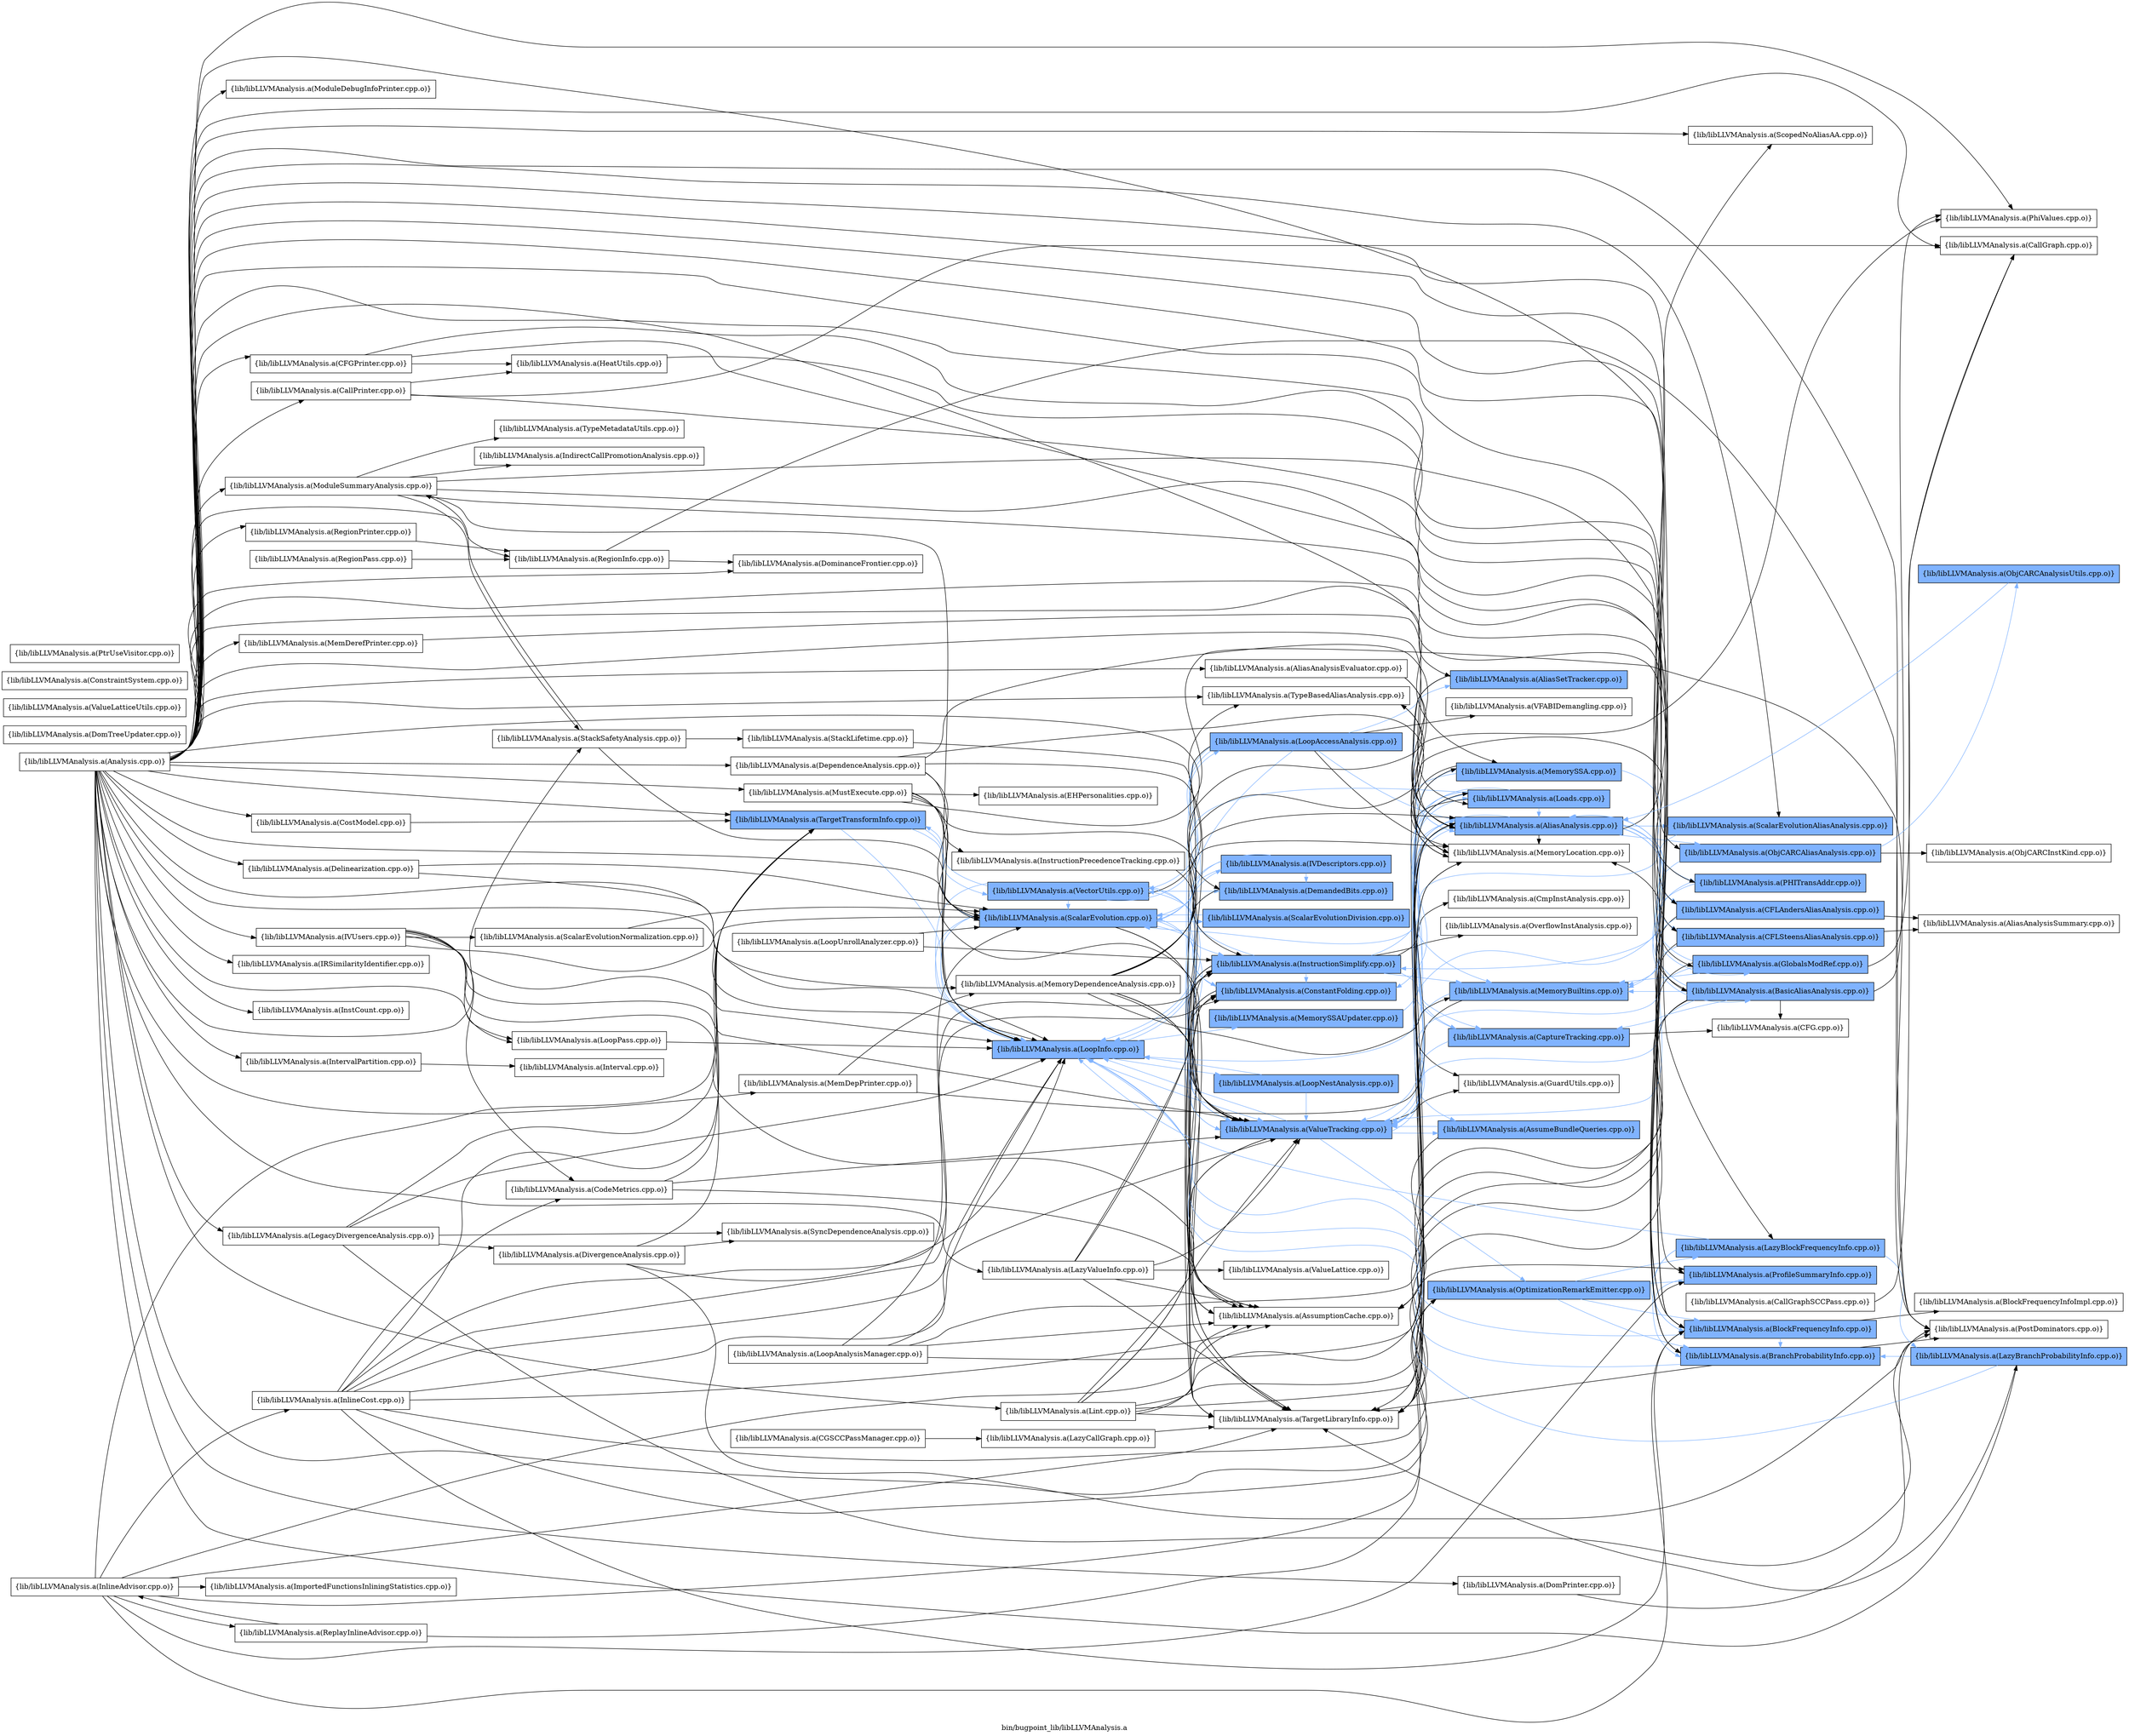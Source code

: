 digraph "bin/bugpoint_lib/libLLVMAnalysis.a" {
	label="bin/bugpoint_lib/libLLVMAnalysis.a";
	rankdir=LR;
	{ rank=same; Node0x560f26cff868;  }
	{ rank=same; Node0x560f26cf8e28; Node0x560f26cee608; Node0x560f26cee928;  }
	{ rank=same; Node0x560f26cf9148; Node0x560f26cf9eb8; Node0x560f26cff908; Node0x560f26d01e38; Node0x560f26ce9ec8; Node0x560f26cdfa18; Node0x560f26ce0198; Node0x560f26cef468; Node0x560f26cff318; Node0x560f26cefc38; Node0x560f26cfff48; Node0x560f26cef148;  }
	{ rank=same; Node0x560f26cfebe8; Node0x560f26ceaaf8; Node0x560f26cf0598; Node0x560f26cfd388; Node0x560f26cf8248; Node0x560f26cf9c88; Node0x560f26cebea8; Node0x560f26cdfe28; Node0x560f26d00d58; Node0x560f26ced028; Node0x560f26ceb408; Node0x560f26d01258; Node0x560f26ceef18;  }
	{ rank=same; Node0x560f26ced988; Node0x560f26cea558; Node0x560f26ce93d8; Node0x560f26ced4d8; Node0x560f26cf00e8; Node0x560f26d01ca8; Node0x560f26cee6f8; Node0x560f26d00e48; Node0x560f26ced258; Node0x560f26cec448; Node0x560f26cf23e8; Node0x560f26cec858; Node0x560f26cebb88;  }
	{ rank=same; Node0x560f26cff868;  }
	{ rank=same; Node0x560f26cf8e28; Node0x560f26cee608; Node0x560f26cee928;  }
	{ rank=same; Node0x560f26cf9148; Node0x560f26cf9eb8; Node0x560f26cff908; Node0x560f26d01e38; Node0x560f26ce9ec8; Node0x560f26cdfa18; Node0x560f26ce0198; Node0x560f26cef468; Node0x560f26cff318; Node0x560f26cefc38; Node0x560f26cfff48; Node0x560f26cef148;  }
	{ rank=same; Node0x560f26cfebe8; Node0x560f26ceaaf8; Node0x560f26cf0598; Node0x560f26cfd388; Node0x560f26cf8248; Node0x560f26cf9c88; Node0x560f26cebea8; Node0x560f26cdfe28; Node0x560f26d00d58; Node0x560f26ced028; Node0x560f26ceb408; Node0x560f26d01258; Node0x560f26ceef18;  }
	{ rank=same; Node0x560f26ced988; Node0x560f26cea558; Node0x560f26ce93d8; Node0x560f26ced4d8; Node0x560f26cf00e8; Node0x560f26d01ca8; Node0x560f26cee6f8; Node0x560f26d00e48; Node0x560f26ced258; Node0x560f26cec448; Node0x560f26cf23e8; Node0x560f26cec858; Node0x560f26cebb88;  }

	Node0x560f26cff868 [shape=record,shape=box,group=1,style=filled,fillcolor="0.600000 0.5 1",label="{lib/libLLVMAnalysis.a(TargetTransformInfo.cpp.o)}"];
	Node0x560f26cff868 -> Node0x560f26cf8e28[color="0.600000 0.5 1"];
	Node0x560f26cff868 -> Node0x560f26cee608[color="0.600000 0.5 1"];
	Node0x560f26cff868 -> Node0x560f26cee928[color="0.600000 0.5 1"];
	Node0x560f26ceaaf8 [shape=record,shape=box,group=1,style=filled,fillcolor="0.600000 0.5 1",label="{lib/libLLVMAnalysis.a(AliasAnalysis.cpp.o)}"];
	Node0x560f26ceaaf8 -> Node0x560f26cea558[color="0.600000 0.5 1"];
	Node0x560f26ceaaf8 -> Node0x560f26ce93d8[color="0.600000 0.5 1"];
	Node0x560f26ceaaf8 -> Node0x560f26ced4d8[color="0.600000 0.5 1"];
	Node0x560f26ceaaf8 -> Node0x560f26cebea8[color="0.600000 0.5 1"];
	Node0x560f26ceaaf8 -> Node0x560f26cf00e8[color="0.600000 0.5 1"];
	Node0x560f26ceaaf8 -> Node0x560f26d01258;
	Node0x560f26ceaaf8 -> Node0x560f26d01ca8[color="0.600000 0.5 1"];
	Node0x560f26ceaaf8 -> Node0x560f26cee6f8[color="0.600000 0.5 1"];
	Node0x560f26ceaaf8 -> Node0x560f26cff318;
	Node0x560f26ceaaf8 -> Node0x560f26cfff48;
	Node0x560f26ceaaf8 -> Node0x560f26d00e48;
	Node0x560f26ceaaf8 -> Node0x560f26d01e38[color="0.600000 0.5 1"];
	Node0x560f26ceb778 [shape=record,shape=box,group=0,label="{lib/libLLVMAnalysis.a(AliasAnalysisEvaluator.cpp.o)}"];
	Node0x560f26ceb778 -> Node0x560f26ceaaf8;
	Node0x560f26ceb778 -> Node0x560f26d01258;
	Node0x560f26ceb408 [shape=record,shape=box,group=1,style=filled,fillcolor="0.600000 0.5 1",label="{lib/libLLVMAnalysis.a(AliasSetTracker.cpp.o)}"];
	Node0x560f26ceb408 -> Node0x560f26ceaaf8[color="0.600000 0.5 1"];
	Node0x560f26ceb408 -> Node0x560f26cf0598;
	Node0x560f26ceb408 -> Node0x560f26d01258;
	Node0x560f26ce97e8 [shape=record,shape=box,group=0,label="{lib/libLLVMAnalysis.a(Analysis.cpp.o)}"];
	Node0x560f26ce97e8 -> Node0x560f26ceaaf8;
	Node0x560f26ce97e8 -> Node0x560f26ceb778;
	Node0x560f26ce97e8 -> Node0x560f26ceb408;
	Node0x560f26ce97e8 -> Node0x560f26cea558;
	Node0x560f26ce97e8 -> Node0x560f26ced258;
	Node0x560f26ce97e8 -> Node0x560f26cec448;
	Node0x560f26ce97e8 -> Node0x560f26cea058;
	Node0x560f26ce97e8 -> Node0x560f26ce93d8;
	Node0x560f26ce97e8 -> Node0x560f26ced4d8;
	Node0x560f26ce97e8 -> Node0x560f26ced168;
	Node0x560f26ce97e8 -> Node0x560f26cec588;
	Node0x560f26ce97e8 -> Node0x560f26cebc78;
	Node0x560f26ce97e8 -> Node0x560f26cf03b8;
	Node0x560f26ce97e8 -> Node0x560f26cefc38;
	Node0x560f26ce97e8 -> Node0x560f26cef378;
	Node0x560f26ce97e8 -> Node0x560f26cf1f88;
	Node0x560f26ce97e8 -> Node0x560f26cf18f8;
	Node0x560f26ce97e8 -> Node0x560f26cf00e8;
	Node0x560f26ce97e8 -> Node0x560f26ceec98;
	Node0x560f26ce97e8 -> Node0x560f26cef3c8;
	Node0x560f26ce97e8 -> Node0x560f26ced848;
	Node0x560f26ce97e8 -> Node0x560f26cf0fe8;
	Node0x560f26ce97e8 -> Node0x560f26cf2028;
	Node0x560f26ce97e8 -> Node0x560f26cf23e8;
	Node0x560f26ce97e8 -> Node0x560f26cf3018;
	Node0x560f26ce97e8 -> Node0x560f26ce0648;
	Node0x560f26ce97e8 -> Node0x560f26ce13b8;
	Node0x560f26ce97e8 -> Node0x560f26cf8e28;
	Node0x560f26ce97e8 -> Node0x560f26cfa138;
	Node0x560f26ce97e8 -> Node0x560f26cffef8;
	Node0x560f26ce97e8 -> Node0x560f26cffc28;
	Node0x560f26ce97e8 -> Node0x560f26d013e8;
	Node0x560f26ce97e8 -> Node0x560f26cfebe8;
	Node0x560f26ce97e8 -> Node0x560f26cff9a8;
	Node0x560f26ce97e8 -> Node0x560f26d00808;
	Node0x560f26ce97e8 -> Node0x560f26d01758;
	Node0x560f26ce97e8 -> Node0x560f26d01ca8;
	Node0x560f26ce97e8 -> Node0x560f26cf9c88;
	Node0x560f26ce97e8 -> Node0x560f26cee158;
	Node0x560f26ce97e8 -> Node0x560f26cec128;
	Node0x560f26ce97e8 -> Node0x560f26cecb28;
	Node0x560f26ce97e8 -> Node0x560f26cf0138;
	Node0x560f26ce97e8 -> Node0x560f26cee608;
	Node0x560f26ce97e8 -> Node0x560f26cee6f8;
	Node0x560f26ce97e8 -> Node0x560f26cfdc48;
	Node0x560f26ce97e8 -> Node0x560f26cff868;
	Node0x560f26ce97e8 -> Node0x560f26cfff48;
	Node0x560f26ce97e8 -> Node0x560f26d00e48;
	Node0x560f26cea558 [shape=record,shape=box,group=1,style=filled,fillcolor="0.600000 0.5 1",label="{lib/libLLVMAnalysis.a(BasicAliasAnalysis.cpp.o)}"];
	Node0x560f26cea558 -> Node0x560f26ceaaf8[color="0.600000 0.5 1"];
	Node0x560f26cea558 -> Node0x560f26ce9ec8;
	Node0x560f26cea558 -> Node0x560f26cebb88;
	Node0x560f26cea558 -> Node0x560f26cebea8[color="0.600000 0.5 1"];
	Node0x560f26cea558 -> Node0x560f26d00d58[color="0.600000 0.5 1"];
	Node0x560f26cea558 -> Node0x560f26d01258;
	Node0x560f26cea558 -> Node0x560f26cee158;
	Node0x560f26cea558 -> Node0x560f26cff318;
	Node0x560f26cea558 -> Node0x560f26d01e38[color="0.600000 0.5 1"];
	Node0x560f26cea058 [shape=record,shape=box,group=0,label="{lib/libLLVMAnalysis.a(CFGPrinter.cpp.o)}"];
	Node0x560f26cea058 -> Node0x560f26ced258;
	Node0x560f26cea058 -> Node0x560f26cec448;
	Node0x560f26cea058 -> Node0x560f26cef918;
	Node0x560f26ce93d8 [shape=record,shape=box,group=1,style=filled,fillcolor="0.600000 0.5 1",label="{lib/libLLVMAnalysis.a(CFLAndersAliasAnalysis.cpp.o)}"];
	Node0x560f26ce93d8 -> Node0x560f26cee1a8;
	Node0x560f26ce93d8 -> Node0x560f26d00d58[color="0.600000 0.5 1"];
	Node0x560f26ce93d8 -> Node0x560f26cff318;
	Node0x560f26ced4d8 [shape=record,shape=box,group=1,style=filled,fillcolor="0.600000 0.5 1",label="{lib/libLLVMAnalysis.a(CFLSteensAliasAnalysis.cpp.o)}"];
	Node0x560f26ced4d8 -> Node0x560f26cee1a8;
	Node0x560f26ced4d8 -> Node0x560f26d00d58[color="0.600000 0.5 1"];
	Node0x560f26ced4d8 -> Node0x560f26cff318;
	Node0x560f26cec588 [shape=record,shape=box,group=0,label="{lib/libLLVMAnalysis.a(CallPrinter.cpp.o)}"];
	Node0x560f26cec588 -> Node0x560f26ced258;
	Node0x560f26cec588 -> Node0x560f26ced168;
	Node0x560f26cec588 -> Node0x560f26cef918;
	Node0x560f26cebc78 [shape=record,shape=box,group=0,label="{lib/libLLVMAnalysis.a(CostModel.cpp.o)}"];
	Node0x560f26cebc78 -> Node0x560f26cff868;
	Node0x560f26cef378 [shape=record,shape=box,group=0,label="{lib/libLLVMAnalysis.a(DependenceAnalysis.cpp.o)}"];
	Node0x560f26cef378 -> Node0x560f26ceaaf8;
	Node0x560f26cef378 -> Node0x560f26cf8e28;
	Node0x560f26cef378 -> Node0x560f26d01258;
	Node0x560f26cef378 -> Node0x560f26cee608;
	Node0x560f26cef378 -> Node0x560f26d01e38;
	Node0x560f26cf1f88 [shape=record,shape=box,group=0,label="{lib/libLLVMAnalysis.a(DomPrinter.cpp.o)}"];
	Node0x560f26cf1f88 -> Node0x560f26cec128;
	Node0x560f26cf00e8 [shape=record,shape=box,group=1,style=filled,fillcolor="0.600000 0.5 1",label="{lib/libLLVMAnalysis.a(GlobalsModRef.cpp.o)}"];
	Node0x560f26cf00e8 -> Node0x560f26ceaaf8[color="0.600000 0.5 1"];
	Node0x560f26cf00e8 -> Node0x560f26ced168;
	Node0x560f26cf00e8 -> Node0x560f26d00d58[color="0.600000 0.5 1"];
	Node0x560f26cf00e8 -> Node0x560f26cff318;
	Node0x560f26cf00e8 -> Node0x560f26d01e38[color="0.600000 0.5 1"];
	Node0x560f26ced848 [shape=record,shape=box,group=0,label="{lib/libLLVMAnalysis.a(InstCount.cpp.o)}"];
	Node0x560f26cf0fe8 [shape=record,shape=box,group=0,label="{lib/libLLVMAnalysis.a(IntervalPartition.cpp.o)}"];
	Node0x560f26cf0fe8 -> Node0x560f26cf1448;
	Node0x560f26cf3018 [shape=record,shape=box,group=0,label="{lib/libLLVMAnalysis.a(LazyValueInfo.cpp.o)}"];
	Node0x560f26cf3018 -> Node0x560f26ce9ec8;
	Node0x560f26cf3018 -> Node0x560f26cdfa18;
	Node0x560f26cf3018 -> Node0x560f26ce0198;
	Node0x560f26cf3018 -> Node0x560f26cff318;
	Node0x560f26cf3018 -> Node0x560f26d016b8;
	Node0x560f26cf3018 -> Node0x560f26d01e38;
	Node0x560f26ce0648 [shape=record,shape=box,group=0,label="{lib/libLLVMAnalysis.a(LegacyDivergenceAnalysis.cpp.o)}"];
	Node0x560f26ce0648 -> Node0x560f26ce15e8;
	Node0x560f26ce0648 -> Node0x560f26cf8e28;
	Node0x560f26ce0648 -> Node0x560f26cec128;
	Node0x560f26ce0648 -> Node0x560f26cfeb98;
	Node0x560f26ce0648 -> Node0x560f26cff868;
	Node0x560f26ce13b8 [shape=record,shape=box,group=0,label="{lib/libLLVMAnalysis.a(Lint.cpp.o)}"];
	Node0x560f26ce13b8 -> Node0x560f26ceaaf8;
	Node0x560f26ce13b8 -> Node0x560f26ce9ec8;
	Node0x560f26ce13b8 -> Node0x560f26cdfa18;
	Node0x560f26ce13b8 -> Node0x560f26ce0198;
	Node0x560f26ce13b8 -> Node0x560f26cfd388;
	Node0x560f26ce13b8 -> Node0x560f26d01258;
	Node0x560f26ce13b8 -> Node0x560f26cff318;
	Node0x560f26ce13b8 -> Node0x560f26d01e38;
	Node0x560f26cffef8 [shape=record,shape=box,group=0,label="{lib/libLLVMAnalysis.a(MemDepPrinter.cpp.o)}"];
	Node0x560f26cffef8 -> Node0x560f26ceaaf8;
	Node0x560f26cffef8 -> Node0x560f26d013e8;
	Node0x560f26cffc28 [shape=record,shape=box,group=0,label="{lib/libLLVMAnalysis.a(MemDerefPrinter.cpp.o)}"];
	Node0x560f26cffc28 -> Node0x560f26cfd388;
	Node0x560f26cff9a8 [shape=record,shape=box,group=0,label="{lib/libLLVMAnalysis.a(ModuleDebugInfoPrinter.cpp.o)}"];
	Node0x560f26d01758 [shape=record,shape=box,group=0,label="{lib/libLLVMAnalysis.a(MustExecute.cpp.o)}"];
	Node0x560f26d01758 -> Node0x560f26cf0cc8;
	Node0x560f26d01758 -> Node0x560f26ce0198;
	Node0x560f26d01758 -> Node0x560f26cf8e28;
	Node0x560f26d01758 -> Node0x560f26d019d8;
	Node0x560f26d01758 -> Node0x560f26cec128;
	Node0x560f26d01758 -> Node0x560f26d01e38;
	Node0x560f26d01ca8 [shape=record,shape=box,group=1,style=filled,fillcolor="0.600000 0.5 1",label="{lib/libLLVMAnalysis.a(ObjCARCAliasAnalysis.cpp.o)}"];
	Node0x560f26d01ca8 -> Node0x560f26cf8388[color="0.600000 0.5 1"];
	Node0x560f26d01ca8 -> Node0x560f26cf94b8;
	Node0x560f26d01ca8 -> Node0x560f26d01e38[color="0.600000 0.5 1"];
	Node0x560f26cec128 [shape=record,shape=box,group=0,label="{lib/libLLVMAnalysis.a(PostDominators.cpp.o)}"];
	Node0x560f26cecb28 [shape=record,shape=box,group=0,label="{lib/libLLVMAnalysis.a(RegionInfo.cpp.o)}"];
	Node0x560f26cecb28 -> Node0x560f26cf18f8;
	Node0x560f26cecb28 -> Node0x560f26cec128;
	Node0x560f26ceff08 [shape=record,shape=box,group=0,label="{lib/libLLVMAnalysis.a(RegionPass.cpp.o)}"];
	Node0x560f26ceff08 -> Node0x560f26cecb28;
	Node0x560f26cf0138 [shape=record,shape=box,group=0,label="{lib/libLLVMAnalysis.a(RegionPrinter.cpp.o)}"];
	Node0x560f26cf0138 -> Node0x560f26cecb28;
	Node0x560f26cee608 [shape=record,shape=box,group=1,style=filled,fillcolor="0.600000 0.5 1",label="{lib/libLLVMAnalysis.a(ScalarEvolution.cpp.o)}"];
	Node0x560f26cee608 -> Node0x560f26ce9ec8;
	Node0x560f26cee608 -> Node0x560f26cdfa18[color="0.600000 0.5 1"];
	Node0x560f26cee608 -> Node0x560f26ce0198[color="0.600000 0.5 1"];
	Node0x560f26cee608 -> Node0x560f26cf8e28[color="0.600000 0.5 1"];
	Node0x560f26cee608 -> Node0x560f26cef468[color="0.600000 0.5 1"];
	Node0x560f26cee608 -> Node0x560f26cff318;
	Node0x560f26cee608 -> Node0x560f26d01e38[color="0.600000 0.5 1"];
	Node0x560f26cee6f8 [shape=record,shape=box,group=1,style=filled,fillcolor="0.600000 0.5 1",label="{lib/libLLVMAnalysis.a(ScalarEvolutionAliasAnalysis.cpp.o)}"];
	Node0x560f26cee6f8 -> Node0x560f26cee608[color="0.600000 0.5 1"];
	Node0x560f26cff318 [shape=record,shape=box,group=0,label="{lib/libLLVMAnalysis.a(TargetLibraryInfo.cpp.o)}"];
	Node0x560f26cfff48 [shape=record,shape=box,group=0,label="{lib/libLLVMAnalysis.a(TypeBasedAliasAnalysis.cpp.o)}"];
	Node0x560f26d00e48 [shape=record,shape=box,group=0,label="{lib/libLLVMAnalysis.a(ScopedNoAliasAA.cpp.o)}"];
	Node0x560f26cf0cc8 [shape=record,shape=box,group=0,label="{lib/libLLVMAnalysis.a(EHPersonalities.cpp.o)}"];
	Node0x560f26cee928 [shape=record,shape=box,group=1,style=filled,fillcolor="0.600000 0.5 1",label="{lib/libLLVMAnalysis.a(VectorUtils.cpp.o)}"];
	Node0x560f26cee928 -> Node0x560f26cefc38[color="0.600000 0.5 1"];
	Node0x560f26cee928 -> Node0x560f26cf8e28[color="0.600000 0.5 1"];
	Node0x560f26cee928 -> Node0x560f26cee608[color="0.600000 0.5 1"];
	Node0x560f26cee928 -> Node0x560f26cff868[color="0.600000 0.5 1"];
	Node0x560f26cee928 -> Node0x560f26cfff48;
	Node0x560f26cee928 -> Node0x560f26d01e38[color="0.600000 0.5 1"];
	Node0x560f26cee928 -> Node0x560f26cef148[color="0.600000 0.5 1"];
	Node0x560f26d01e38 [shape=record,shape=box,group=1,style=filled,fillcolor="0.600000 0.5 1",label="{lib/libLLVMAnalysis.a(ValueTracking.cpp.o)}"];
	Node0x560f26d01e38 -> Node0x560f26ceaaf8[color="0.600000 0.5 1"];
	Node0x560f26d01e38 -> Node0x560f26ce9ec8;
	Node0x560f26d01e38 -> Node0x560f26cf0598;
	Node0x560f26d01e38 -> Node0x560f26cfd388[color="0.600000 0.5 1"];
	Node0x560f26d01e38 -> Node0x560f26cf8248[color="0.600000 0.5 1"];
	Node0x560f26d01e38 -> Node0x560f26cf8e28[color="0.600000 0.5 1"];
	Node0x560f26d01e38 -> Node0x560f26cf9c88[color="0.600000 0.5 1"];
	Node0x560f26d01e38 -> Node0x560f26cff318;
	Node0x560f26cec858 [shape=record,shape=box,group=1,style=filled,fillcolor="0.600000 0.5 1",label="{lib/libLLVMAnalysis.a(ProfileSummaryInfo.cpp.o)}"];
	Node0x560f26cec858 -> Node0x560f26ced258[color="0.600000 0.5 1"];
	Node0x560f26cf26b8 [shape=record,shape=box,group=0,label="{lib/libLLVMAnalysis.a(DomTreeUpdater.cpp.o)}"];
	Node0x560f26cf8e28 [shape=record,shape=box,group=1,style=filled,fillcolor="0.600000 0.5 1",label="{lib/libLLVMAnalysis.a(LoopInfo.cpp.o)}"];
	Node0x560f26cf8e28 -> Node0x560f26cf9148[color="0.600000 0.5 1"];
	Node0x560f26cf8e28 -> Node0x560f26cf9eb8[color="0.600000 0.5 1"];
	Node0x560f26cf8e28 -> Node0x560f26cff908[color="0.600000 0.5 1"];
	Node0x560f26cf8e28 -> Node0x560f26cee608[color="0.600000 0.5 1"];
	Node0x560f26cf8e28 -> Node0x560f26d01e38[color="0.600000 0.5 1"];
	Node0x560f26cebea8 [shape=record,shape=box,group=1,style=filled,fillcolor="0.600000 0.5 1",label="{lib/libLLVMAnalysis.a(CaptureTracking.cpp.o)}"];
	Node0x560f26cebea8 -> Node0x560f26ceaaf8[color="0.600000 0.5 1"];
	Node0x560f26cebea8 -> Node0x560f26cebb88;
	Node0x560f26cebea8 -> Node0x560f26d01e38[color="0.600000 0.5 1"];
	Node0x560f26d01258 [shape=record,shape=box,group=0,label="{lib/libLLVMAnalysis.a(MemoryLocation.cpp.o)}"];
	Node0x560f26d01258 -> Node0x560f26cff318;
	Node0x560f26d01258 -> Node0x560f26cfff48;
	Node0x560f26cf0598 [shape=record,shape=box,group=0,label="{lib/libLLVMAnalysis.a(GuardUtils.cpp.o)}"];
	Node0x560f26ced258 [shape=record,shape=box,group=1,style=filled,fillcolor="0.600000 0.5 1",label="{lib/libLLVMAnalysis.a(BlockFrequencyInfo.cpp.o)}"];
	Node0x560f26ced258 -> Node0x560f26ceded8;
	Node0x560f26ced258 -> Node0x560f26cec448[color="0.600000 0.5 1"];
	Node0x560f26ced258 -> Node0x560f26cf8e28[color="0.600000 0.5 1"];
	Node0x560f26cec448 [shape=record,shape=box,group=1,style=filled,fillcolor="0.600000 0.5 1",label="{lib/libLLVMAnalysis.a(BranchProbabilityInfo.cpp.o)}"];
	Node0x560f26cec448 -> Node0x560f26cf8e28[color="0.600000 0.5 1"];
	Node0x560f26cec448 -> Node0x560f26cec128;
	Node0x560f26cec448 -> Node0x560f26cff318;
	Node0x560f26ced168 [shape=record,shape=box,group=0,label="{lib/libLLVMAnalysis.a(CallGraph.cpp.o)}"];
	Node0x560f26cf03b8 [shape=record,shape=box,group=0,label="{lib/libLLVMAnalysis.a(Delinearization.cpp.o)}"];
	Node0x560f26cf03b8 -> Node0x560f26cf8e28;
	Node0x560f26cf03b8 -> Node0x560f26cee608;
	Node0x560f26cefc38 [shape=record,shape=box,group=1,style=filled,fillcolor="0.600000 0.5 1",label="{lib/libLLVMAnalysis.a(DemandedBits.cpp.o)}"];
	Node0x560f26cefc38 -> Node0x560f26ce9ec8;
	Node0x560f26cefc38 -> Node0x560f26d01e38[color="0.600000 0.5 1"];
	Node0x560f26cf18f8 [shape=record,shape=box,group=0,label="{lib/libLLVMAnalysis.a(DominanceFrontier.cpp.o)}"];
	Node0x560f26ceec98 [shape=record,shape=box,group=0,label="{lib/libLLVMAnalysis.a(IRSimilarityIdentifier.cpp.o)}"];
	Node0x560f26cef3c8 [shape=record,shape=box,group=0,label="{lib/libLLVMAnalysis.a(IVUsers.cpp.o)}"];
	Node0x560f26cef3c8 -> Node0x560f26ce9ec8;
	Node0x560f26cef3c8 -> Node0x560f26cee8d8;
	Node0x560f26cef3c8 -> Node0x560f26cf8e28;
	Node0x560f26cef3c8 -> Node0x560f26cfa138;
	Node0x560f26cef3c8 -> Node0x560f26cee608;
	Node0x560f26cef3c8 -> Node0x560f26cfd568;
	Node0x560f26cef3c8 -> Node0x560f26d01e38;
	Node0x560f26cf2028 [shape=record,shape=box,group=1,style=filled,fillcolor="0.600000 0.5 1",label="{lib/libLLVMAnalysis.a(LazyBranchProbabilityInfo.cpp.o)}"];
	Node0x560f26cf2028 -> Node0x560f26cec448[color="0.600000 0.5 1"];
	Node0x560f26cf2028 -> Node0x560f26cf8e28[color="0.600000 0.5 1"];
	Node0x560f26cf2028 -> Node0x560f26cff318;
	Node0x560f26cf23e8 [shape=record,shape=box,group=1,style=filled,fillcolor="0.600000 0.5 1",label="{lib/libLLVMAnalysis.a(LazyBlockFrequencyInfo.cpp.o)}"];
	Node0x560f26cf23e8 -> Node0x560f26ced258[color="0.600000 0.5 1"];
	Node0x560f26cf23e8 -> Node0x560f26cec448[color="0.600000 0.5 1"];
	Node0x560f26cf23e8 -> Node0x560f26cf2028[color="0.600000 0.5 1"];
	Node0x560f26cf23e8 -> Node0x560f26cf8e28[color="0.600000 0.5 1"];
	Node0x560f26cfa138 [shape=record,shape=box,group=0,label="{lib/libLLVMAnalysis.a(LoopPass.cpp.o)}"];
	Node0x560f26cfa138 -> Node0x560f26cf8e28;
	Node0x560f26d013e8 [shape=record,shape=box,group=0,label="{lib/libLLVMAnalysis.a(MemoryDependenceAnalysis.cpp.o)}"];
	Node0x560f26d013e8 -> Node0x560f26ceaaf8;
	Node0x560f26d013e8 -> Node0x560f26ce9ec8;
	Node0x560f26d013e8 -> Node0x560f26d00d58;
	Node0x560f26d013e8 -> Node0x560f26d01258;
	Node0x560f26d013e8 -> Node0x560f26ced988;
	Node0x560f26d013e8 -> Node0x560f26cee158;
	Node0x560f26d013e8 -> Node0x560f26cff318;
	Node0x560f26d013e8 -> Node0x560f26d01e38;
	Node0x560f26cfebe8 [shape=record,shape=box,group=1,style=filled,fillcolor="0.600000 0.5 1",label="{lib/libLLVMAnalysis.a(MemorySSA.cpp.o)}"];
	Node0x560f26cfebe8 -> Node0x560f26ceaaf8[color="0.600000 0.5 1"];
	Node0x560f26cfebe8 -> Node0x560f26d01258;
	Node0x560f26cfebe8 -> Node0x560f26ced988[color="0.600000 0.5 1"];
	Node0x560f26d00808 [shape=record,shape=box,group=0,label="{lib/libLLVMAnalysis.a(ModuleSummaryAnalysis.cpp.o)}"];
	Node0x560f26d00808 -> Node0x560f26ced258;
	Node0x560f26d00808 -> Node0x560f26cec448;
	Node0x560f26d00808 -> Node0x560f26cf8e28;
	Node0x560f26d00808 -> Node0x560f26d00ad8;
	Node0x560f26d00808 -> Node0x560f26cec858;
	Node0x560f26d00808 -> Node0x560f26cfdc48;
	Node0x560f26d00808 -> Node0x560f26d00628;
	Node0x560f26cf9c88 [shape=record,shape=box,group=1,style=filled,fillcolor="0.600000 0.5 1",label="{lib/libLLVMAnalysis.a(OptimizationRemarkEmitter.cpp.o)}"];
	Node0x560f26cf9c88 -> Node0x560f26ced258[color="0.600000 0.5 1"];
	Node0x560f26cf9c88 -> Node0x560f26cec448[color="0.600000 0.5 1"];
	Node0x560f26cf9c88 -> Node0x560f26cf23e8[color="0.600000 0.5 1"];
	Node0x560f26cf9c88 -> Node0x560f26cec858[color="0.600000 0.5 1"];
	Node0x560f26cee158 [shape=record,shape=box,group=0,label="{lib/libLLVMAnalysis.a(PhiValues.cpp.o)}"];
	Node0x560f26cfdc48 [shape=record,shape=box,group=0,label="{lib/libLLVMAnalysis.a(StackSafetyAnalysis.cpp.o)}"];
	Node0x560f26cfdc48 -> Node0x560f26d00808;
	Node0x560f26cfdc48 -> Node0x560f26cee608;
	Node0x560f26cfdc48 -> Node0x560f26cfe418;
	Node0x560f26ce9ec8 [shape=record,shape=box,group=0,label="{lib/libLLVMAnalysis.a(AssumptionCache.cpp.o)}"];
	Node0x560f26cebb88 [shape=record,shape=box,group=0,label="{lib/libLLVMAnalysis.a(CFG.cpp.o)}"];
	Node0x560f26d00d58 [shape=record,shape=box,group=1,style=filled,fillcolor="0.600000 0.5 1",label="{lib/libLLVMAnalysis.a(MemoryBuiltins.cpp.o)}"];
	Node0x560f26d00d58 -> Node0x560f26cff318;
	Node0x560f26d00d58 -> Node0x560f26d01e38[color="0.600000 0.5 1"];
	Node0x560f26ceded8 [shape=record,shape=box,group=0,label="{lib/libLLVMAnalysis.a(BlockFrequencyInfoImpl.cpp.o)}"];
	Node0x560f26cef918 [shape=record,shape=box,group=0,label="{lib/libLLVMAnalysis.a(HeatUtils.cpp.o)}"];
	Node0x560f26cef918 -> Node0x560f26ced258;
	Node0x560f26cee1a8 [shape=record,shape=box,group=0,label="{lib/libLLVMAnalysis.a(AliasAnalysisSummary.cpp.o)}"];
	Node0x560f26cee8d8 [shape=record,shape=box,group=0,label="{lib/libLLVMAnalysis.a(CodeMetrics.cpp.o)}"];
	Node0x560f26cee8d8 -> Node0x560f26ce9ec8;
	Node0x560f26cee8d8 -> Node0x560f26cff868;
	Node0x560f26cee8d8 -> Node0x560f26d01e38;
	Node0x560f26cfd568 [shape=record,shape=box,group=0,label="{lib/libLLVMAnalysis.a(ScalarEvolutionNormalization.cpp.o)}"];
	Node0x560f26cfd568 -> Node0x560f26cee608;
	Node0x560f26cf1448 [shape=record,shape=box,group=0,label="{lib/libLLVMAnalysis.a(Interval.cpp.o)}"];
	Node0x560f26cdfa18 [shape=record,shape=box,group=1,style=filled,fillcolor="0.600000 0.5 1",label="{lib/libLLVMAnalysis.a(ConstantFolding.cpp.o)}"];
	Node0x560f26cdfa18 -> Node0x560f26cff318;
	Node0x560f26cdfa18 -> Node0x560f26d01e38[color="0.600000 0.5 1"];
	Node0x560f26cdfa18 -> Node0x560f26cee928[color="0.600000 0.5 1"];
	Node0x560f26ce0198 [shape=record,shape=box,group=1,style=filled,fillcolor="0.600000 0.5 1",label="{lib/libLLVMAnalysis.a(InstructionSimplify.cpp.o)}"];
	Node0x560f26ce0198 -> Node0x560f26ceaaf8[color="0.600000 0.5 1"];
	Node0x560f26ce0198 -> Node0x560f26ce9ec8;
	Node0x560f26ce0198 -> Node0x560f26cebea8[color="0.600000 0.5 1"];
	Node0x560f26ce0198 -> Node0x560f26cdfa18[color="0.600000 0.5 1"];
	Node0x560f26ce0198 -> Node0x560f26cdfe28;
	Node0x560f26ce0198 -> Node0x560f26d00d58[color="0.600000 0.5 1"];
	Node0x560f26ce0198 -> Node0x560f26ced028;
	Node0x560f26ce0198 -> Node0x560f26cff318;
	Node0x560f26ce0198 -> Node0x560f26d01e38[color="0.600000 0.5 1"];
	Node0x560f26ce0198 -> Node0x560f26cee928[color="0.600000 0.5 1"];
	Node0x560f26d016b8 [shape=record,shape=box,group=0,label="{lib/libLLVMAnalysis.a(ValueLattice.cpp.o)}"];
	Node0x560f26cdfe28 [shape=record,shape=box,group=0,label="{lib/libLLVMAnalysis.a(CmpInstAnalysis.cpp.o)}"];
	Node0x560f26ced028 [shape=record,shape=box,group=0,label="{lib/libLLVMAnalysis.a(OverflowInstAnalysis.cpp.o)}"];
	Node0x560f26ce15e8 [shape=record,shape=box,group=0,label="{lib/libLLVMAnalysis.a(DivergenceAnalysis.cpp.o)}"];
	Node0x560f26ce15e8 -> Node0x560f26cf8e28;
	Node0x560f26ce15e8 -> Node0x560f26cec128;
	Node0x560f26ce15e8 -> Node0x560f26cfeb98;
	Node0x560f26ce15e8 -> Node0x560f26cff868;
	Node0x560f26cfeb98 [shape=record,shape=box,group=0,label="{lib/libLLVMAnalysis.a(SyncDependenceAnalysis.cpp.o)}"];
	Node0x560f26cfd388 [shape=record,shape=box,group=1,style=filled,fillcolor="0.600000 0.5 1",label="{lib/libLLVMAnalysis.a(Loads.cpp.o)}"];
	Node0x560f26cfd388 -> Node0x560f26ceaaf8[color="0.600000 0.5 1"];
	Node0x560f26cfd388 -> Node0x560f26cdfa18[color="0.600000 0.5 1"];
	Node0x560f26cfd388 -> Node0x560f26cf8248[color="0.600000 0.5 1"];
	Node0x560f26cfd388 -> Node0x560f26cf8e28[color="0.600000 0.5 1"];
	Node0x560f26cfd388 -> Node0x560f26d00d58[color="0.600000 0.5 1"];
	Node0x560f26cfd388 -> Node0x560f26d01258;
	Node0x560f26cfd388 -> Node0x560f26cee608[color="0.600000 0.5 1"];
	Node0x560f26cfd388 -> Node0x560f26d01e38[color="0.600000 0.5 1"];
	Node0x560f26cf8248 [shape=record,shape=box,group=1,style=filled,fillcolor="0.600000 0.5 1",label="{lib/libLLVMAnalysis.a(AssumeBundleQueries.cpp.o)}"];
	Node0x560f26cf8248 -> Node0x560f26ce9ec8;
	Node0x560f26cf8248 -> Node0x560f26d01e38[color="0.600000 0.5 1"];
	Node0x560f26cf9148 [shape=record,shape=box,group=1,style=filled,fillcolor="0.600000 0.5 1",label="{lib/libLLVMAnalysis.a(IVDescriptors.cpp.o)}"];
	Node0x560f26cf9148 -> Node0x560f26cefc38[color="0.600000 0.5 1"];
	Node0x560f26cf9148 -> Node0x560f26cf8e28[color="0.600000 0.5 1"];
	Node0x560f26cf9148 -> Node0x560f26cee608[color="0.600000 0.5 1"];
	Node0x560f26cf9148 -> Node0x560f26d01e38[color="0.600000 0.5 1"];
	Node0x560f26cf9eb8 [shape=record,shape=box,group=1,style=filled,fillcolor="0.600000 0.5 1",label="{lib/libLLVMAnalysis.a(LoopNestAnalysis.cpp.o)}"];
	Node0x560f26cf9eb8 -> Node0x560f26cf8e28[color="0.600000 0.5 1"];
	Node0x560f26cf9eb8 -> Node0x560f26d01e38[color="0.600000 0.5 1"];
	Node0x560f26cff908 [shape=record,shape=box,group=1,style=filled,fillcolor="0.600000 0.5 1",label="{lib/libLLVMAnalysis.a(MemorySSAUpdater.cpp.o)}"];
	Node0x560f26cff908 -> Node0x560f26cfebe8[color="0.600000 0.5 1"];
	Node0x560f26ced988 [shape=record,shape=box,group=1,style=filled,fillcolor="0.600000 0.5 1",label="{lib/libLLVMAnalysis.a(PHITransAddr.cpp.o)}"];
	Node0x560f26ced988 -> Node0x560f26ce0198[color="0.600000 0.5 1"];
	Node0x560f26ced988 -> Node0x560f26d01e38[color="0.600000 0.5 1"];
	Node0x560f26d00ad8 [shape=record,shape=box,group=0,label="{lib/libLLVMAnalysis.a(IndirectCallPromotionAnalysis.cpp.o)}"];
	Node0x560f26d00628 [shape=record,shape=box,group=0,label="{lib/libLLVMAnalysis.a(TypeMetadataUtils.cpp.o)}"];
	Node0x560f26d019d8 [shape=record,shape=box,group=0,label="{lib/libLLVMAnalysis.a(InstructionPrecedenceTracking.cpp.o)}"];
	Node0x560f26d019d8 -> Node0x560f26d01e38;
	Node0x560f26cf8388 [shape=record,shape=box,group=1,style=filled,fillcolor="0.600000 0.5 1",label="{lib/libLLVMAnalysis.a(ObjCARCAnalysisUtils.cpp.o)}"];
	Node0x560f26cf8388 -> Node0x560f26ceaaf8[color="0.600000 0.5 1"];
	Node0x560f26cf94b8 [shape=record,shape=box,group=0,label="{lib/libLLVMAnalysis.a(ObjCARCInstKind.cpp.o)}"];
	Node0x560f26cef468 [shape=record,shape=box,group=1,style=filled,fillcolor="0.600000 0.5 1",label="{lib/libLLVMAnalysis.a(ScalarEvolutionDivision.cpp.o)}"];
	Node0x560f26cef468 -> Node0x560f26cee608[color="0.600000 0.5 1"];
	Node0x560f26cfe418 [shape=record,shape=box,group=0,label="{lib/libLLVMAnalysis.a(StackLifetime.cpp.o)}"];
	Node0x560f26cfe418 -> Node0x560f26d01e38;
	Node0x560f26cef148 [shape=record,shape=box,group=1,style=filled,fillcolor="0.600000 0.5 1",label="{lib/libLLVMAnalysis.a(LoopAccessAnalysis.cpp.o)}"];
	Node0x560f26cef148 -> Node0x560f26ceaaf8[color="0.600000 0.5 1"];
	Node0x560f26cef148 -> Node0x560f26ceb408[color="0.600000 0.5 1"];
	Node0x560f26cef148 -> Node0x560f26cf8e28[color="0.600000 0.5 1"];
	Node0x560f26cef148 -> Node0x560f26d01258;
	Node0x560f26cef148 -> Node0x560f26cee608[color="0.600000 0.5 1"];
	Node0x560f26cef148 -> Node0x560f26cff318;
	Node0x560f26cef148 -> Node0x560f26d01e38[color="0.600000 0.5 1"];
	Node0x560f26cef148 -> Node0x560f26cee928[color="0.600000 0.5 1"];
	Node0x560f26cef148 -> Node0x560f26ceef18;
	Node0x560f26ceef18 [shape=record,shape=box,group=0,label="{lib/libLLVMAnalysis.a(VFABIDemangling.cpp.o)}"];
	Node0x560f26ceea68 [shape=record,shape=box,group=0,label="{lib/libLLVMAnalysis.a(InlineCost.cpp.o)}"];
	Node0x560f26ceea68 -> Node0x560f26ce9ec8;
	Node0x560f26ceea68 -> Node0x560f26ced258;
	Node0x560f26ceea68 -> Node0x560f26cee8d8;
	Node0x560f26ceea68 -> Node0x560f26cdfa18;
	Node0x560f26ceea68 -> Node0x560f26ce0198;
	Node0x560f26ceea68 -> Node0x560f26cf8e28;
	Node0x560f26ceea68 -> Node0x560f26cf9c88;
	Node0x560f26ceea68 -> Node0x560f26cec858;
	Node0x560f26ceea68 -> Node0x560f26cff868;
	Node0x560f26ceea68 -> Node0x560f26d01e38;
	Node0x560f26cfa1d8 [shape=record,shape=box,group=0,label="{lib/libLLVMAnalysis.a(CallGraphSCCPass.cpp.o)}"];
	Node0x560f26cfa1d8 -> Node0x560f26ced168;
	Node0x560f26ce8c08 [shape=record,shape=box,group=0,label="{lib/libLLVMAnalysis.a(InlineAdvisor.cpp.o)}"];
	Node0x560f26ce8c08 -> Node0x560f26ce9ec8;
	Node0x560f26ce8c08 -> Node0x560f26ced258;
	Node0x560f26ce8c08 -> Node0x560f26cf9c88;
	Node0x560f26ce8c08 -> Node0x560f26cec858;
	Node0x560f26ce8c08 -> Node0x560f26cff318;
	Node0x560f26ce8c08 -> Node0x560f26cff868;
	Node0x560f26ce8c08 -> Node0x560f26ceea68;
	Node0x560f26ce8c08 -> Node0x560f26ce8ed8;
	Node0x560f26ce8c08 -> Node0x560f26ce4b58;
	Node0x560f26ce8ed8 [shape=record,shape=box,group=0,label="{lib/libLLVMAnalysis.a(ImportedFunctionsInliningStatistics.cpp.o)}"];
	Node0x560f26ce4b58 [shape=record,shape=box,group=0,label="{lib/libLLVMAnalysis.a(ReplayInlineAdvisor.cpp.o)}"];
	Node0x560f26ce4b58 -> Node0x560f26cf9c88;
	Node0x560f26ce4b58 -> Node0x560f26ce8c08;
	Node0x560f26ce5a58 [shape=record,shape=box,group=0,label="{lib/libLLVMAnalysis.a(CGSCCPassManager.cpp.o)}"];
	Node0x560f26ce5a58 -> Node0x560f26ce5c88;
	Node0x560f26ce5c88 [shape=record,shape=box,group=0,label="{lib/libLLVMAnalysis.a(LazyCallGraph.cpp.o)}"];
	Node0x560f26ce5c88 -> Node0x560f26cff318;
	Node0x560f26cec628 [shape=record,shape=box,group=0,label="{lib/libLLVMAnalysis.a(ValueLatticeUtils.cpp.o)}"];
	Node0x560f26cf5c78 [shape=record,shape=box,group=0,label="{lib/libLLVMAnalysis.a(ConstraintSystem.cpp.o)}"];
	Node0x560f26cf4cd8 [shape=record,shape=box,group=0,label="{lib/libLLVMAnalysis.a(LoopAnalysisManager.cpp.o)}"];
	Node0x560f26cf4cd8 -> Node0x560f26ceaaf8;
	Node0x560f26cf4cd8 -> Node0x560f26ce9ec8;
	Node0x560f26cf4cd8 -> Node0x560f26cf8e28;
	Node0x560f26cf4cd8 -> Node0x560f26cfebe8;
	Node0x560f26cf4cd8 -> Node0x560f26cee608;
	Node0x560f26cfc2f8 [shape=record,shape=box,group=0,label="{lib/libLLVMAnalysis.a(LoopUnrollAnalyzer.cpp.o)}"];
	Node0x560f26cfc2f8 -> Node0x560f26ce0198;
	Node0x560f26cfc2f8 -> Node0x560f26cee608;
	Node0x560f26d06988 [shape=record,shape=box,group=0,label="{lib/libLLVMAnalysis.a(PtrUseVisitor.cpp.o)}"];
}
